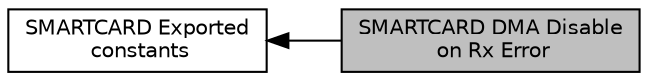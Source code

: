 digraph "SMARTCARD DMA Disable on Rx Error"
{
  edge [fontname="Helvetica",fontsize="10",labelfontname="Helvetica",labelfontsize="10"];
  node [fontname="Helvetica",fontsize="10",shape=record];
  rankdir=LR;
  Node0 [label="SMARTCARD DMA Disable\l on Rx Error",height=0.2,width=0.4,color="black", fillcolor="grey75", style="filled", fontcolor="black"];
  Node1 [label="SMARTCARD Exported\l constants",height=0.2,width=0.4,color="black", fillcolor="white", style="filled",URL="$group___s_m_a_r_t_c_a_r_d___exported___constants.html"];
  Node1->Node0 [shape=plaintext, dir="back", style="solid"];
}
